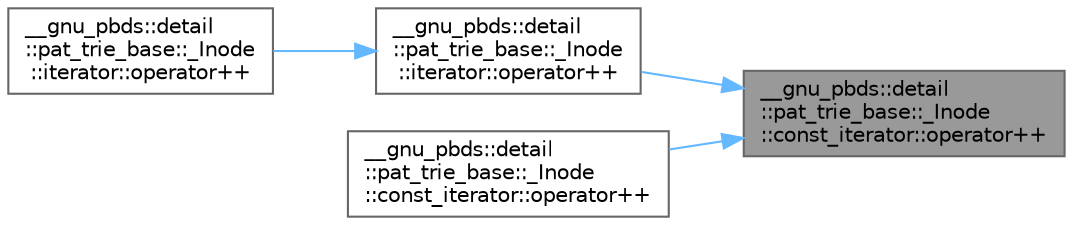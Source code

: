 digraph "__gnu_pbds::detail::pat_trie_base::_Inode::const_iterator::operator++"
{
 // LATEX_PDF_SIZE
  bgcolor="transparent";
  edge [fontname=Helvetica,fontsize=10,labelfontname=Helvetica,labelfontsize=10];
  node [fontname=Helvetica,fontsize=10,shape=box,height=0.2,width=0.4];
  rankdir="RL";
  Node1 [id="Node000001",label="__gnu_pbds::detail\l::pat_trie_base::_Inode\l::const_iterator::operator++",height=0.2,width=0.4,color="gray40", fillcolor="grey60", style="filled", fontcolor="black",tooltip=" "];
  Node1 -> Node2 [id="edge7_Node000001_Node000002",dir="back",color="steelblue1",style="solid",tooltip=" "];
  Node2 [id="Node000002",label="__gnu_pbds::detail\l::pat_trie_base::_Inode\l::iterator::operator++",height=0.2,width=0.4,color="grey40", fillcolor="white", style="filled",URL="$struct____gnu__pbds_1_1detail_1_1pat__trie__base_1_1___inode_1_1iterator.html#a340f568b0efbc14bdf0f4e0f976e46f0",tooltip=" "];
  Node2 -> Node3 [id="edge8_Node000002_Node000003",dir="back",color="steelblue1",style="solid",tooltip=" "];
  Node3 [id="Node000003",label="__gnu_pbds::detail\l::pat_trie_base::_Inode\l::iterator::operator++",height=0.2,width=0.4,color="grey40", fillcolor="white", style="filled",URL="$struct____gnu__pbds_1_1detail_1_1pat__trie__base_1_1___inode_1_1iterator.html#aaf8c94bdf70dbc8c66b7a822c16a0b58",tooltip=" "];
  Node1 -> Node4 [id="edge9_Node000001_Node000004",dir="back",color="steelblue1",style="solid",tooltip=" "];
  Node4 [id="Node000004",label="__gnu_pbds::detail\l::pat_trie_base::_Inode\l::const_iterator::operator++",height=0.2,width=0.4,color="grey40", fillcolor="white", style="filled",URL="$struct____gnu__pbds_1_1detail_1_1pat__trie__base_1_1___inode_1_1const__iterator.html#a9cded2d228269f7063b58a3feabba2a7",tooltip=" "];
}
